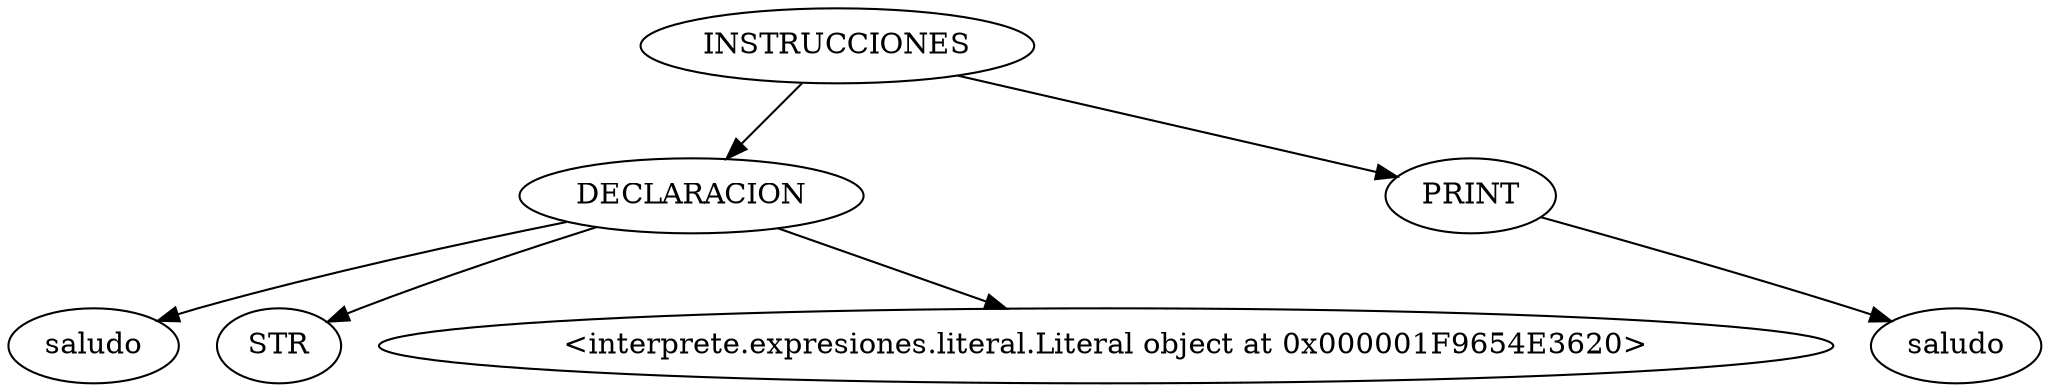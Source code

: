digraph {
	0 [label = "INSTRUCCIONES"];
	1 [label = "DECLARACION"];
	2 [label = "saludo"];
	3 [label = "STR"];
	4 [label = "<interprete.expresiones.literal.Literal object at 0x000001F9654E3620>"];
	5 [label = "PRINT"];
	6 [label = "saludo"];
	0 -> 1;
	1 -> 2;
	1 -> 3;
	1 -> 4;
	0 -> 5;
	5 -> 6;
}

